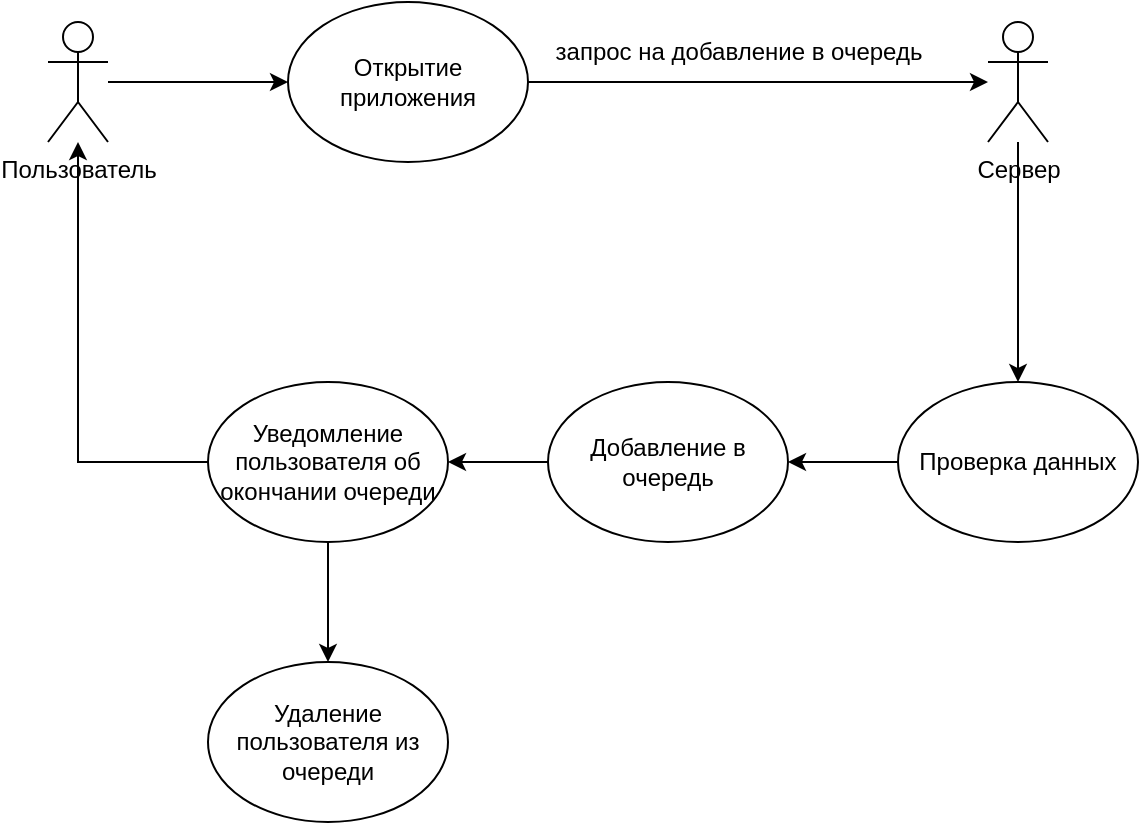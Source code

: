 <mxfile version="21.6.8" type="device">
  <diagram name="Page-1" id="RxPz8vCx0n_slZndstYH">
    <mxGraphModel dx="1501" dy="788" grid="1" gridSize="10" guides="1" tooltips="1" connect="1" arrows="1" fold="1" page="1" pageScale="1" pageWidth="850" pageHeight="1100" math="0" shadow="0">
      <root>
        <mxCell id="0" />
        <mxCell id="1" parent="0" />
        <mxCell id="tvxH_DvIgkVxy8jyCSwK-4" value="" style="edgeStyle=orthogonalEdgeStyle;rounded=0;orthogonalLoop=1;jettySize=auto;html=1;" edge="1" parent="1" source="tvxH_DvIgkVxy8jyCSwK-1" target="tvxH_DvIgkVxy8jyCSwK-2">
          <mxGeometry relative="1" as="geometry" />
        </mxCell>
        <mxCell id="tvxH_DvIgkVxy8jyCSwK-1" value="Пользователь" style="shape=umlActor;verticalLabelPosition=bottom;verticalAlign=top;html=1;outlineConnect=0;" vertex="1" parent="1">
          <mxGeometry x="10" y="210" width="30" height="60" as="geometry" />
        </mxCell>
        <mxCell id="tvxH_DvIgkVxy8jyCSwK-6" value="" style="edgeStyle=orthogonalEdgeStyle;rounded=0;orthogonalLoop=1;jettySize=auto;html=1;" edge="1" parent="1" source="tvxH_DvIgkVxy8jyCSwK-2">
          <mxGeometry relative="1" as="geometry">
            <mxPoint x="480" y="240" as="targetPoint" />
          </mxGeometry>
        </mxCell>
        <mxCell id="tvxH_DvIgkVxy8jyCSwK-2" value="Открытие приложения" style="ellipse;whiteSpace=wrap;html=1;" vertex="1" parent="1">
          <mxGeometry x="130" y="200" width="120" height="80" as="geometry" />
        </mxCell>
        <mxCell id="tvxH_DvIgkVxy8jyCSwK-8" value="запрос на добавление в очередь" style="text;html=1;align=center;verticalAlign=middle;resizable=0;points=[];autosize=1;strokeColor=none;fillColor=none;" vertex="1" parent="1">
          <mxGeometry x="250" y="210" width="210" height="30" as="geometry" />
        </mxCell>
        <mxCell id="tvxH_DvIgkVxy8jyCSwK-18" style="edgeStyle=orthogonalEdgeStyle;rounded=0;orthogonalLoop=1;jettySize=auto;html=1;entryX=0.5;entryY=0;entryDx=0;entryDy=0;" edge="1" parent="1" source="tvxH_DvIgkVxy8jyCSwK-9" target="tvxH_DvIgkVxy8jyCSwK-17">
          <mxGeometry relative="1" as="geometry" />
        </mxCell>
        <mxCell id="tvxH_DvIgkVxy8jyCSwK-9" value="Сервер" style="shape=umlActor;verticalLabelPosition=bottom;verticalAlign=top;html=1;outlineConnect=0;" vertex="1" parent="1">
          <mxGeometry x="480" y="210" width="30" height="60" as="geometry" />
        </mxCell>
        <mxCell id="tvxH_DvIgkVxy8jyCSwK-22" value="" style="edgeStyle=orthogonalEdgeStyle;rounded=0;orthogonalLoop=1;jettySize=auto;html=1;" edge="1" parent="1" source="tvxH_DvIgkVxy8jyCSwK-17" target="tvxH_DvIgkVxy8jyCSwK-21">
          <mxGeometry relative="1" as="geometry" />
        </mxCell>
        <mxCell id="tvxH_DvIgkVxy8jyCSwK-17" value="Проверка данных" style="ellipse;whiteSpace=wrap;html=1;" vertex="1" parent="1">
          <mxGeometry x="435" y="390" width="120" height="80" as="geometry" />
        </mxCell>
        <mxCell id="tvxH_DvIgkVxy8jyCSwK-27" value="" style="edgeStyle=orthogonalEdgeStyle;rounded=0;orthogonalLoop=1;jettySize=auto;html=1;" edge="1" parent="1" source="tvxH_DvIgkVxy8jyCSwK-21" target="tvxH_DvIgkVxy8jyCSwK-26">
          <mxGeometry relative="1" as="geometry" />
        </mxCell>
        <mxCell id="tvxH_DvIgkVxy8jyCSwK-21" value="Добавление в очередь" style="ellipse;whiteSpace=wrap;html=1;" vertex="1" parent="1">
          <mxGeometry x="260" y="390" width="120" height="80" as="geometry" />
        </mxCell>
        <mxCell id="tvxH_DvIgkVxy8jyCSwK-28" style="edgeStyle=orthogonalEdgeStyle;rounded=0;orthogonalLoop=1;jettySize=auto;html=1;exitX=0;exitY=0;exitDx=0;exitDy=0;" edge="1" parent="1" source="tvxH_DvIgkVxy8jyCSwK-26" target="tvxH_DvIgkVxy8jyCSwK-1">
          <mxGeometry relative="1" as="geometry">
            <Array as="points">
              <mxPoint x="108" y="430" />
              <mxPoint x="25" y="430" />
            </Array>
          </mxGeometry>
        </mxCell>
        <mxCell id="tvxH_DvIgkVxy8jyCSwK-30" value="" style="edgeStyle=orthogonalEdgeStyle;rounded=0;orthogonalLoop=1;jettySize=auto;html=1;" edge="1" parent="1" source="tvxH_DvIgkVxy8jyCSwK-26" target="tvxH_DvIgkVxy8jyCSwK-29">
          <mxGeometry relative="1" as="geometry" />
        </mxCell>
        <mxCell id="tvxH_DvIgkVxy8jyCSwK-26" value="Уведомление пользователя об окончании очереди" style="ellipse;whiteSpace=wrap;html=1;" vertex="1" parent="1">
          <mxGeometry x="90" y="390" width="120" height="80" as="geometry" />
        </mxCell>
        <mxCell id="tvxH_DvIgkVxy8jyCSwK-29" value="Удаление пользователя из очереди" style="ellipse;whiteSpace=wrap;html=1;" vertex="1" parent="1">
          <mxGeometry x="90" y="530" width="120" height="80" as="geometry" />
        </mxCell>
      </root>
    </mxGraphModel>
  </diagram>
</mxfile>
